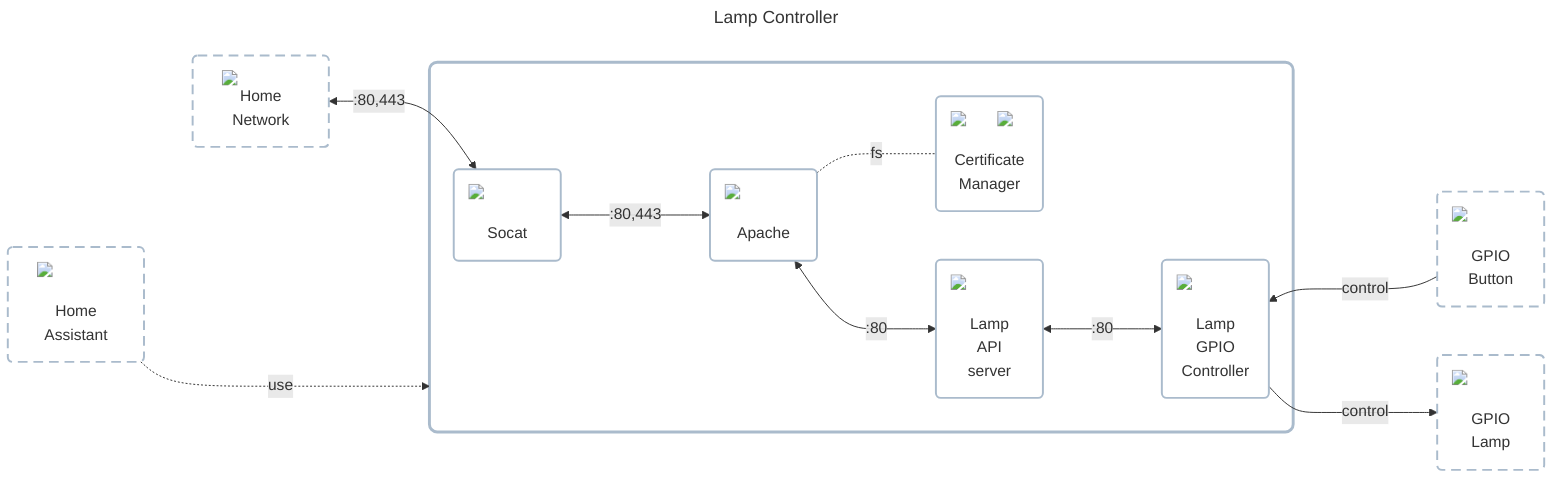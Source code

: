 ---
title: Lamp Controller
---

flowchart LR
    classDef cluster fill:#ffffff00,stroke:#aabbccff,stroke-width:3px,rx:8px,ry:8px;
    classDef node fill:#ffffff00,stroke:#aabbccff,stroke-width:2px,rx:5px,ry:5px;
    classDef dashed_border stroke-dasharray:10 6;

    home_network["<img src='../../../../icons/network.png' style='min-width:80px;max-width:80px' />Home<br />Network"]
    class home_network dashed_border
    home_assistant["<img src='../../../../icons/home-assistant.png' style='min-width:80px;max-width:80px' /><br />Home<br />Assistant"]
    class home_assistant dashed_border

    subgraph app_wrapper[" "]
        socket_proxy("<img src='../../../../icons/ingress.png' style='min-width:80px;max-width:80px' /><br />Socat")
        http_proxy("<img src='../../../../icons/apache.png' style='min-width:80px;max-width:80px' /><br />Apache")
        certificate_manager("<img src='../../../../icons/cronjob.png' style='min-width:32px;max-width:32px;position:absolute;top:0;right:0' /><img src='../../../../icons/lets-encrypt.png' style='min-width:80px;max-width:80px' /><br />Certificate<br />Manager")
        app_1("<img src='../../../../icons/placeholder.png' style='min-width:80px;max-width:80px' /><br />Lamp<br />API<br />server")
        app_2("<img src='../../../../icons/placeholder.png' style='min-width:80px;max-width:80px' /><br />Lamp<br />GPIO<br />Controller")

        socket_proxy <--->|:80,443| http_proxy <--->|:80| app_1 <--->|:80| app_2
        http_proxy -..-|fs| certificate_manager
    end

    gpio_button("<img src='../../../../icons/button.png' style='min-width:80px;max-width:80px' /><br />GPIO<br />Button")
    class gpio_button dashed_border
    gpio_lamp("<img src='../../../../icons/lightbulb.png' style='min-width:80px;max-width:80px' /><br />GPIO<br />Lamp")
    class gpio_lamp dashed_border

    app_2 ~~~ gpio_button --->|control| app_2
    app_2 --->|control| gpio_lamp

    home_network <-->|:80,443| socket_proxy
    home_assistant ~~~ socket_proxy
    home_assistant -..->|use| app_wrapper
